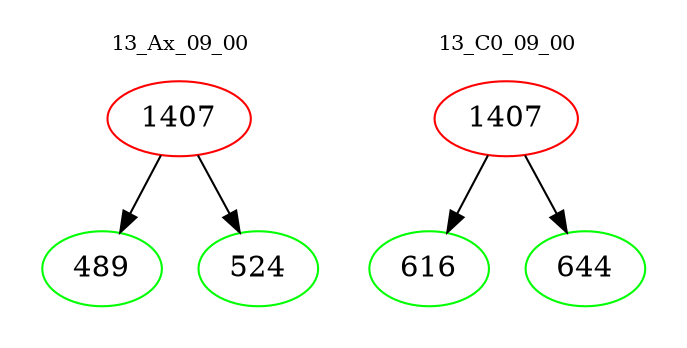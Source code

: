 digraph{
subgraph cluster_0 {
color = white
label = "13_Ax_09_00";
fontsize=10;
T0_1407 [label="1407", color="red"]
T0_1407 -> T0_489 [color="black"]
T0_489 [label="489", color="green"]
T0_1407 -> T0_524 [color="black"]
T0_524 [label="524", color="green"]
}
subgraph cluster_1 {
color = white
label = "13_C0_09_00";
fontsize=10;
T1_1407 [label="1407", color="red"]
T1_1407 -> T1_616 [color="black"]
T1_616 [label="616", color="green"]
T1_1407 -> T1_644 [color="black"]
T1_644 [label="644", color="green"]
}
}
